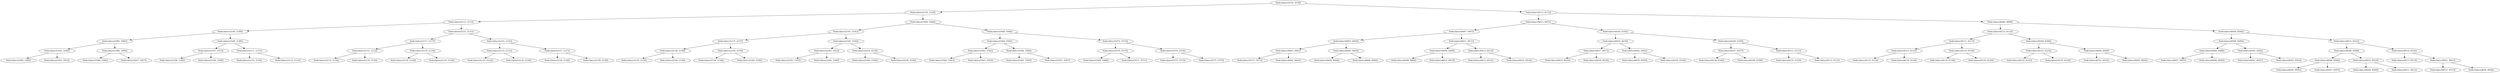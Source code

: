 digraph G{
1694776657 [label="Node{data=[5576, 5576]}"]
1694776657 -> 1579787410
1579787410 [label="Node{data=[2129, 2129]}"]
1579787410 -> 1772286941
1772286941 [label="Node{data=[2113, 2113]}"]
1772286941 -> 689665706
689665706 [label="Node{data=[2100, 2100]}"]
689665706 -> 1840326765
1840326765 [label="Node{data=[1965, 1965]}"]
1840326765 -> 2125405309
2125405309 [label="Node{data=[1936, 1936]}"]
2125405309 -> 15545454
15545454 [label="Node{data=[1909, 1909]}"]
2125405309 -> 1924250879
1924250879 [label="Node{data=[1953, 1953]}"]
1840326765 -> 380047492
380047492 [label="Node{data=[1999, 1999]}"]
380047492 -> 284011225
284011225 [label="Node{data=[1984, 1984]}"]
380047492 -> 2043323118
2043323118 [label="Node{data=[2027, 2027]}"]
689665706 -> 115588972
115588972 [label="Node{data=[2109, 2109]}"]
115588972 -> 686730244
686730244 [label="Node{data=[2107, 2107]}"]
686730244 -> 1428713634
1428713634 [label="Node{data=[2106, 2106]}"]
686730244 -> 2044294459
2044294459 [label="Node{data=[2108, 2108]}"]
115588972 -> 1658502579
1658502579 [label="Node{data=[2111, 2111]}"]
1658502579 -> 1057600352
1057600352 [label="Node{data=[2110, 2110]}"]
1658502579 -> 699562307
699562307 [label="Node{data=[2112, 2112]}"]
1772286941 -> 460366307
460366307 [label="Node{data=[2121, 2121]}"]
460366307 -> 753967131
753967131 [label="Node{data=[2117, 2117]}"]
753967131 -> 1578140758
1578140758 [label="Node{data=[2115, 2115]}"]
1578140758 -> 1691522742
1691522742 [label="Node{data=[2114, 2114]}"]
1578140758 -> 2058570870
2058570870 [label="Node{data=[2116, 2116]}"]
753967131 -> 1407900483
1407900483 [label="Node{data=[2119, 2119]}"]
1407900483 -> 151181148
151181148 [label="Node{data=[2118, 2118]}"]
1407900483 -> 2031454188
2031454188 [label="Node{data=[2120, 2120]}"]
460366307 -> 430289988
430289988 [label="Node{data=[2125, 2125]}"]
430289988 -> 479220976
479220976 [label="Node{data=[2123, 2123]}"]
479220976 -> 62375945
62375945 [label="Node{data=[2122, 2122]}"]
479220976 -> 1455949172
1455949172 [label="Node{data=[2124, 2124]}"]
430289988 -> 1652268157
1652268157 [label="Node{data=[2127, 2127]}"]
1652268157 -> 2085774102
2085774102 [label="Node{data=[2126, 2126]}"]
1652268157 -> 1092094741
1092094741 [label="Node{data=[2128, 2128]}"]
1579787410 -> 1475167719
1475167719 [label="Node{data=[5560, 5560]}"]
1475167719 -> 1766564627
1766564627 [label="Node{data=[2161, 2161]}"]
1766564627 -> 107886591
107886591 [label="Node{data=[2157, 2157]}"]
107886591 -> 128963716
128963716 [label="Node{data=[2136, 2136]}"]
128963716 -> 978353131
978353131 [label="Node{data=[2130, 2130]}"]
128963716 -> 238486665
238486665 [label="Node{data=[2156, 2156]}"]
107886591 -> 2039548799
2039548799 [label="Node{data=[2159, 2159]}"]
2039548799 -> 6548285
6548285 [label="Node{data=[2158, 2158]}"]
2039548799 -> 970278905
970278905 [label="Node{data=[2160, 2160]}"]
1766564627 -> 267394822
267394822 [label="Node{data=[2165, 2165]}"]
267394822 -> 2118854516
2118854516 [label="Node{data=[2163, 2163]}"]
2118854516 -> 1634603395
1634603395 [label="Node{data=[2162, 2162]}"]
2118854516 -> 1914140888
1914140888 [label="Node{data=[2164, 2164]}"]
267394822 -> 2106606003
2106606003 [label="Node{data=[4219, 4219]}"]
2106606003 -> 1523038706
1523038706 [label="Node{data=[2166, 2166]}"]
2106606003 -> 1261721888
1261721888 [label="Node{data=[4236, 4236]}"]
1475167719 -> 44841254
44841254 [label="Node{data=[5568, 5568]}"]
44841254 -> 2110684441
2110684441 [label="Node{data=[5564, 5564]}"]
2110684441 -> 446776187
446776187 [label="Node{data=[5562, 5562]}"]
446776187 -> 1941304406
1941304406 [label="Node{data=[5561, 5561]}"]
446776187 -> 280204815
280204815 [label="Node{data=[5563, 5563]}"]
2110684441 -> 505087925
505087925 [label="Node{data=[5566, 5566]}"]
505087925 -> 238106006
238106006 [label="Node{data=[5565, 5565]}"]
505087925 -> 1392142146
1392142146 [label="Node{data=[5567, 5567]}"]
44841254 -> 1584763132
1584763132 [label="Node{data=[5572, 5572]}"]
1584763132 -> 404034088
404034088 [label="Node{data=[5570, 5570]}"]
404034088 -> 521079097
521079097 [label="Node{data=[5569, 5569]}"]
404034088 -> 516861421
516861421 [label="Node{data=[5571, 5571]}"]
1584763132 -> 1825455288
1825455288 [label="Node{data=[5574, 5574]}"]
1825455288 -> 1559947099
1559947099 [label="Node{data=[5573, 5573]}"]
1825455288 -> 995851068
995851068 [label="Node{data=[5575, 5575]}"]
1694776657 -> 1343297663
1343297663 [label="Node{data=[6113, 6113]}"]
1343297663 -> 1294456121
1294456121 [label="Node{data=[6015, 6015]}"]
1294456121 -> 1189884921
1189884921 [label="Node{data=[6007, 6007]}"]
1189884921 -> 646853251
646853251 [label="Node{data=[6003, 6003]}"]
646853251 -> 2114192589
2114192589 [label="Node{data=[6001, 6001]}"]
2114192589 -> 226072617
226072617 [label="Node{data=[5577, 5577]}"]
2114192589 -> 715981188
715981188 [label="Node{data=[6002, 6002]}"]
646853251 -> 2111845496
2111845496 [label="Node{data=[6005, 6005]}"]
2111845496 -> 597456229
597456229 [label="Node{data=[6004, 6004]}"]
2111845496 -> 1650792943
1650792943 [label="Node{data=[6006, 6006]}"]
1189884921 -> 545690886
545690886 [label="Node{data=[6011, 6011]}"]
545690886 -> 1555637914
1555637914 [label="Node{data=[6009, 6009]}"]
1555637914 -> 474892085
474892085 [label="Node{data=[6008, 6008]}"]
1555637914 -> 1454284594
1454284594 [label="Node{data=[6010, 6010]}"]
545690886 -> 1116999236
1116999236 [label="Node{data=[6013, 6013]}"]
1116999236 -> 1468820858
1468820858 [label="Node{data=[6012, 6012]}"]
1116999236 -> 957742929
957742929 [label="Node{data=[6014, 6014]}"]
1294456121 -> 467710030
467710030 [label="Node{data=[6105, 6105]}"]
467710030 -> 2036628312
2036628312 [label="Node{data=[6019, 6019]}"]
2036628312 -> 1303850675
1303850675 [label="Node{data=[6017, 6017]}"]
1303850675 -> 1531887395
1531887395 [label="Node{data=[6016, 6016]}"]
1303850675 -> 1160910532
1160910532 [label="Node{data=[6018, 6018]}"]
2036628312 -> 534125441
534125441 [label="Node{data=[6042, 6042]}"]
534125441 -> 1809869950
1809869950 [label="Node{data=[6039, 6039]}"]
534125441 -> 1165582726
1165582726 [label="Node{data=[6104, 6104]}"]
467710030 -> 271109083
271109083 [label="Node{data=[6109, 6109]}"]
271109083 -> 1066258508
1066258508 [label="Node{data=[6107, 6107]}"]
1066258508 -> 1474746463
1474746463 [label="Node{data=[6106, 6106]}"]
1066258508 -> 1503524468
1503524468 [label="Node{data=[6108, 6108]}"]
271109083 -> 264083599
264083599 [label="Node{data=[6111, 6111]}"]
264083599 -> 1583556228
1583556228 [label="Node{data=[6110, 6110]}"]
264083599 -> 1059469623
1059469623 [label="Node{data=[6112, 6112]}"]
1343297663 -> 163469041
163469041 [label="Node{data=[8496, 8496]}"]
163469041 -> 1780797097
1780797097 [label="Node{data=[6121, 6121]}"]
1780797097 -> 766804591
766804591 [label="Node{data=[6117, 6117]}"]
766804591 -> 601221487
601221487 [label="Node{data=[6115, 6115]}"]
601221487 -> 1478961722
1478961722 [label="Node{data=[6114, 6114]}"]
601221487 -> 347797009
347797009 [label="Node{data=[6116, 6116]}"]
766804591 -> 496285971
496285971 [label="Node{data=[6119, 6119]}"]
496285971 -> 285652319
285652319 [label="Node{data=[6118, 6118]}"]
496285971 -> 1880177599
1880177599 [label="Node{data=[6120, 6120]}"]
1780797097 -> 861422034
861422034 [label="Node{data=[8308, 8308]}"]
861422034 -> 196885131
196885131 [label="Node{data=[6123, 6123]}"]
196885131 -> 791988974
791988974 [label="Node{data=[6122, 6122]}"]
196885131 -> 1442959476
1442959476 [label="Node{data=[6124, 6124]}"]
861422034 -> 665214391
665214391 [label="Node{data=[8494, 8494]}"]
665214391 -> 1302610858
1302610858 [label="Node{data=[8322, 8322]}"]
665214391 -> 1154384714
1154384714 [label="Node{data=[8495, 8495]}"]
163469041 -> 471099863
471099863 [label="Node{data=[8504, 8504]}"]
471099863 -> 164287495
164287495 [label="Node{data=[8500, 8500]}"]
164287495 -> 1721532295
1721532295 [label="Node{data=[8498, 8498]}"]
1721532295 -> 1459119309
1459119309 [label="Node{data=[8497, 8497]}"]
1721532295 -> 1771955476
1771955476 [label="Node{data=[8499, 8499]}"]
164287495 -> 917008076
917008076 [label="Node{data=[8502, 8502]}"]
917008076 -> 869093337
869093337 [label="Node{data=[8501, 8501]}"]
917008076 -> 646355809
646355809 [label="Node{data=[8503, 8503]}"]
471099863 -> 548765664
548765664 [label="Node{data=[8512, 8512]}"]
548765664 -> 1428073268
1428073268 [label="Node{data=[8508, 8508]}"]
1428073268 -> 217355721
217355721 [label="Node{data=[8506, 8506]}"]
217355721 -> 507206309
507206309 [label="Node{data=[8505, 8505]}"]
217355721 -> 368737533
368737533 [label="Node{data=[8507, 8507]}"]
1428073268 -> 891105917
891105917 [label="Node{data=[8510, 8510]}"]
891105917 -> 502244298
502244298 [label="Node{data=[8509, 8509]}"]
891105917 -> 1497709728
1497709728 [label="Node{data=[8511, 8511]}"]
548765664 -> 530497249
530497249 [label="Node{data=[8514, 8514]}"]
530497249 -> 1129118133
1129118133 [label="Node{data=[8513, 8513]}"]
530497249 -> 601744357
601744357 [label="Node{data=[9031, 9031]}"]
601744357 -> 1393388290
1393388290 [label="Node{data=[8727, 8727]}"]
601744357 -> 957263412
957263412 [label="Node{data=[9636, 9636]}"]
}